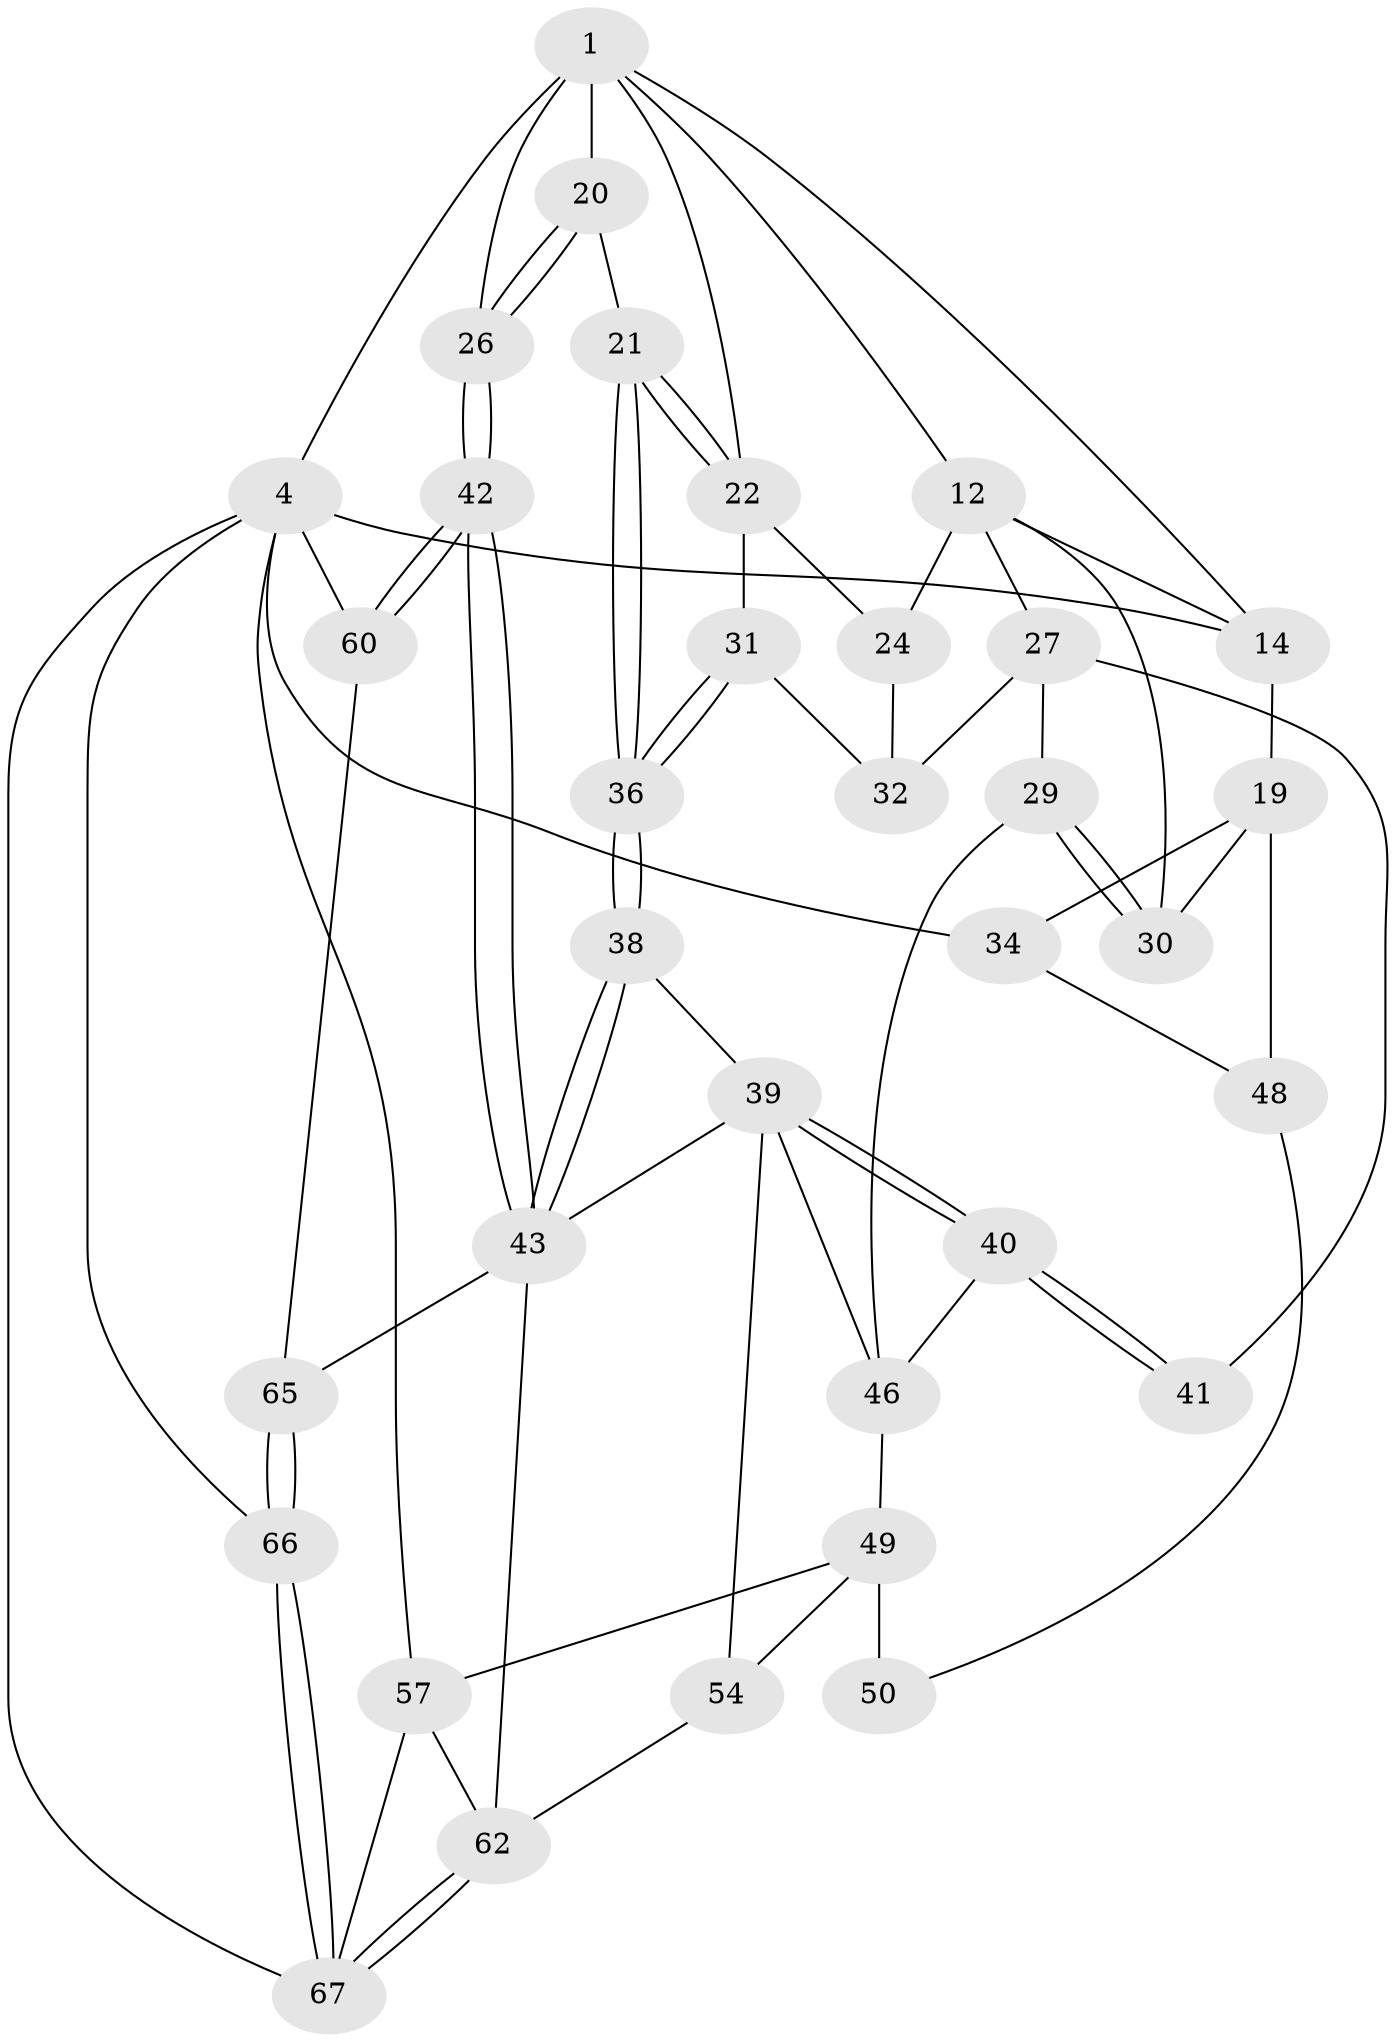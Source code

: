 // original degree distribution, {3: 0.029411764705882353, 5: 0.5, 4: 0.25, 6: 0.22058823529411764}
// Generated by graph-tools (version 1.1) at 2025/28/03/15/25 16:28:11]
// undirected, 34 vertices, 76 edges
graph export_dot {
graph [start="1"]
  node [color=gray90,style=filled];
  1 [pos="+0.4065366049603166+0",super="+2+6"];
  4 [pos="+0+0",super="+5+45+16"];
  12 [pos="+0.42989523543928043+0.19137181725293745",super="+25+13"];
  14 [pos="+0.13819175194699354+0.14400735237408943",super="+15+18"];
  19 [pos="+0.06732541671832377+0.32072008030652605",super="+33"];
  20 [pos="+0.8184181270528947+0.15142604989146713"];
  21 [pos="+0.7598983132418462+0.23253846767209146"];
  22 [pos="+0.6529089216926516+0.2354207455864452",super="+23"];
  24 [pos="+0.4984775590556994+0.3495700659040398"];
  26 [pos="+1+0.5529000025601922"];
  27 [pos="+0.45917071903842277+0.3722037158876569",super="+37+28"];
  29 [pos="+0.2760813069300804+0.46676992607651235"];
  30 [pos="+0.26980407810861473+0.46179052148428695"];
  31 [pos="+0.561250950086997+0.363739948161756"];
  32 [pos="+0.5568933394190125+0.36703018371142154"];
  34 [pos="+0+0.36208256144347406",super="+44"];
  36 [pos="+0.7725221511490354+0.4472281410354115"];
  38 [pos="+0.780386328589808+0.5087253585004344"];
  39 [pos="+0.6621731136101169+0.5496183035116309",super="+51"];
  40 [pos="+0.6002147406354484+0.5227545533765453"];
  41 [pos="+0.5828949500443442+0.49901724180091583"];
  42 [pos="+1+0.6683572773850555"];
  43 [pos="+1+0.6425976926830752",super="+53"];
  46 [pos="+0.35616191619627197+0.5665989003701087",super="+47"];
  48 [pos="+0+0.6303289226987071"];
  49 [pos="+0.2823389169080101+0.6797180957910889",super="+55"];
  50 [pos="+0.19791834581018594+0.7353344827759176"];
  54 [pos="+0.42286823356706815+0.8508135949496607"];
  57 [pos="+0.150046666034598+0.9041520308339853",super="+64"];
  60 [pos="+1+0.7179915799415961"];
  62 [pos="+0.6340595869443634+0.969632500087179",super="+63"];
  65 [pos="+0.7832757534238702+0.9436389472675473"];
  66 [pos="+0.9314501833458225+1"];
  67 [pos="+0.571728158341794+1",super="+68"];
  1 -- 4 [weight=3];
  1 -- 26;
  1 -- 20;
  1 -- 12 [weight=2];
  1 -- 14;
  1 -- 22;
  4 -- 34 [weight=2];
  4 -- 66;
  4 -- 67;
  4 -- 57;
  4 -- 60;
  4 -- 14;
  12 -- 24;
  12 -- 27;
  12 -- 30;
  12 -- 14;
  14 -- 19 [weight=2];
  19 -- 48;
  19 -- 34;
  19 -- 30;
  20 -- 21;
  20 -- 26;
  20 -- 26;
  21 -- 22;
  21 -- 22;
  21 -- 36;
  21 -- 36;
  22 -- 31;
  22 -- 24;
  24 -- 32;
  26 -- 42;
  26 -- 42;
  27 -- 32;
  27 -- 41 [weight=2];
  27 -- 29;
  29 -- 30;
  29 -- 30;
  29 -- 46;
  31 -- 32;
  31 -- 36;
  31 -- 36;
  34 -- 48;
  36 -- 38;
  36 -- 38;
  38 -- 39;
  38 -- 43;
  38 -- 43;
  39 -- 40;
  39 -- 40;
  39 -- 54;
  39 -- 46;
  39 -- 43;
  40 -- 41;
  40 -- 41;
  40 -- 46;
  42 -- 43;
  42 -- 43;
  42 -- 60;
  42 -- 60;
  43 -- 65;
  43 -- 62;
  46 -- 49;
  48 -- 50;
  49 -- 50 [weight=2];
  49 -- 54;
  49 -- 57;
  54 -- 62;
  57 -- 67;
  57 -- 62;
  60 -- 65;
  62 -- 67;
  62 -- 67;
  65 -- 66;
  65 -- 66;
  66 -- 67;
  66 -- 67;
}
